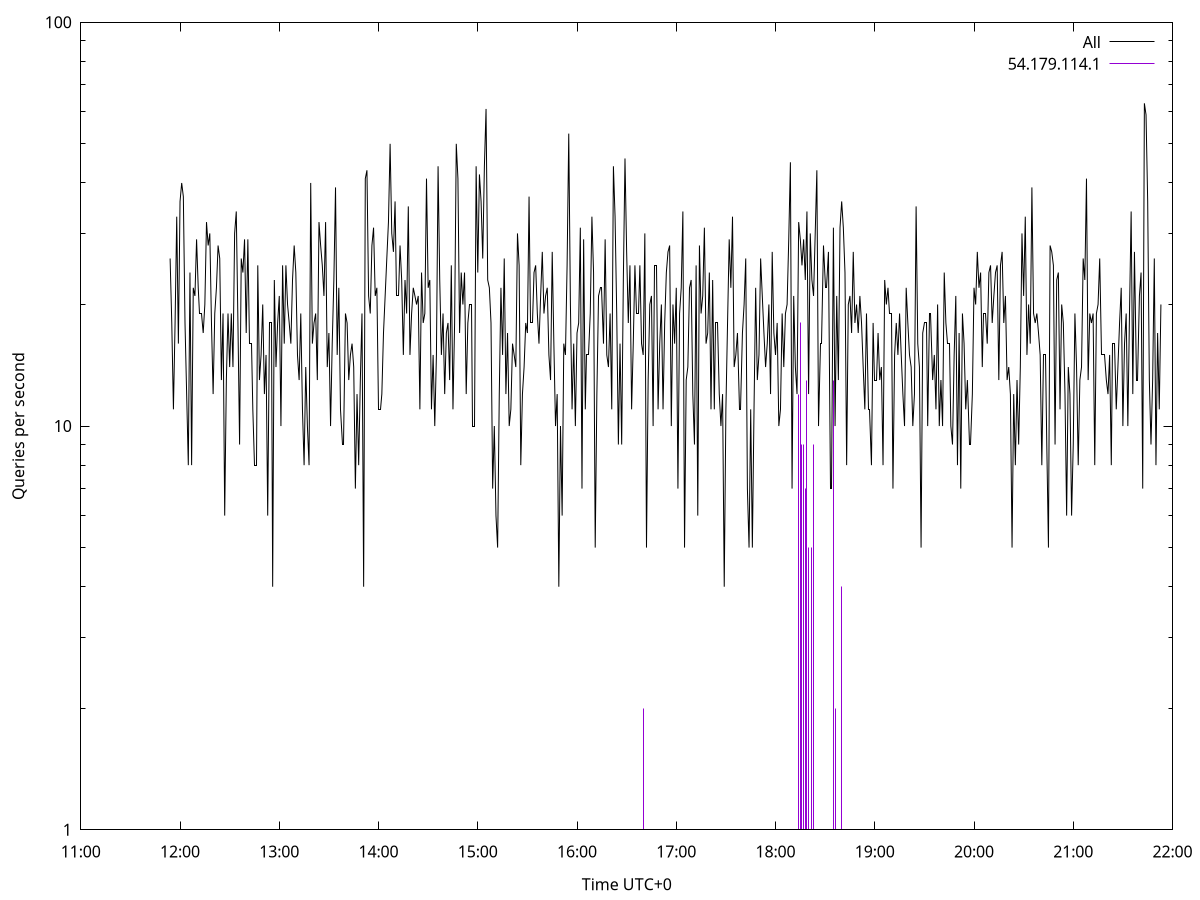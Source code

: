 set terminal pngcairo size 1024,768
set output 'Sun Jan  7 16:11:54 2024.png'
set ylabel 'Queries per second'
set xlabel 'Time UTC+0'
set xdata time
set timefmt "%s"
set log y
plot \
'-' using 1:2 linecolor 0 linetype 2 with lines title 'All', \
'-' using 1:2 linecolor 1 linetype 3 with impulses title "54.179.114.1"
1704618714 26
1704618715 18
1704618716 11
1704618717 18
1704618718 33
1704618719 16
1704618720 36
1704618721 40
1704618722 37
1704618723 18
1704618724 12
1704618725 8
1704618726 24
1704618727 8
1704618728 22
1704618729 21
1704618730 29
1704618731 22
1704618732 19
1704618733 19
1704618734 17
1704618735 20
1704618736 32
1704618737 28
1704618738 30
1704618739 18
1704618740 12
1704618741 19
1704618742 22
1704618743 28
1704618744 26
1704618745 13
1704618746 19
1704618747 6
1704618748 13
1704618749 19
1704618750 14
1704618751 19
1704618752 14
1704618753 30
1704618754 34
1704618755 18
1704618756 9
1704618757 26
1704618758 24
1704618759 29
1704618760 17
1704618761 29
1704618762 16
1704618763 16
1704618764 11
1704618765 8
1704618766 8
1704618767 25
1704618768 13
1704618769 15
1704618770 20
1704618771 12
1704618772 15
1704618773 6
1704618774 18
1704618775 18
1704618776 4
1704618777 23
1704618778 14
1704618779 18
1704618780 21
1704618781 10
1704618782 25
1704618783 16
1704618784 25
1704618785 20
1704618786 18
1704618787 16
1704618788 23
1704618789 28
1704618790 24
1704618791 15
1704618792 13
1704618793 19
1704618794 11
1704618795 8
1704618796 14
1704618797 10
1704618798 8
1704618799 40
1704618800 16
1704618801 18
1704618802 19
1704618803 13
1704618804 32
1704618805 28
1704618806 25
1704618807 21
1704618808 32
1704618809 14
1704618810 17
1704618811 10
1704618812 16
1704618813 23
1704618814 39
1704618815 15
1704618816 22
1704618817 11
1704618818 9
1704618819 9
1704618820 19
1704618821 18
1704618822 13
1704618823 15
1704618824 16
1704618825 14
1704618826 7
1704618827 12
1704618828 8
1704618829 13
1704618830 19
1704618831 4
1704618832 41
1704618833 43
1704618834 21
1704618835 19
1704618836 28
1704618837 31
1704618838 21
1704618839 22
1704618840 11
1704618841 11
1704618842 12
1704618843 17
1704618844 21
1704618845 26
1704618846 32
1704618847 50
1704618848 30
1704618849 27
1704618850 36
1704618851 21
1704618852 21
1704618853 28
1704618854 23
1704618855 15
1704618856 23
1704618857 19
1704618858 35
1704618859 15
1704618860 19
1704618861 22
1704618862 21
1704618863 20
1704618864 21
1704618865 11
1704618866 24
1704618867 18
1704618868 19
1704618869 41
1704618870 22
1704618871 23
1704618872 11
1704618873 15
1704618874 10
1704618875 15
1704618876 44
1704618877 23
1704618878 15
1704618879 19
1704618880 12
1704618881 17
1704618882 18
1704618883 13
1704618884 25
1704618885 11
1704618886 18
1704618887 50
1704618888 41
1704618889 17
1704618890 24
1704618891 20
1704618892 24
1704618893 12
1704618894 18
1704618895 20
1704618896 20
1704618897 10
1704618898 10
1704618899 44
1704618900 24
1704618901 42
1704618902 36
1704618903 26
1704618904 44
1704618905 61
1704618906 23
1704618907 22
1704618908 18
1704618909 7
1704618910 10
1704618911 6
1704618912 5
1704618913 12
1704618914 22
1704618915 15
1704618916 26
1704618917 12
1704618918 17
1704618919 10
1704618920 11
1704618921 16
1704618922 15
1704618923 14
1704618924 30
1704618925 25
1704618926 8
1704618927 12
1704618928 14
1704618929 18
1704618930 17
1704618931 37
1704618932 18
1704618933 18
1704618934 24
1704618935 25
1704618936 19
1704618937 16
1704618938 21
1704618939 27
1704618940 19
1704618941 21
1704618942 22
1704618943 15
1704618944 13
1704618945 27
1704618946 16
1704618947 10
1704618948 12
1704618949 4
1704618950 10
1704618951 6
1704618952 16
1704618953 15
1704618954 25
1704618955 53
1704618956 20
1704618957 11
1704618958 16
1704618959 10
1704618960 17
1704618961 18
1704618962 31
1704618963 7
1704618964 29
1704618965 11
1704618966 15
1704618967 15
1704618968 19
1704618969 33
1704618970 24
1704618971 5
1704618972 12
1704618973 21
1704618974 22
1704618975 22
1704618976 16
1704618977 29
1704618978 15
1704618979 14
1704618980 19
1704618981 11
1704618982 44
1704618983 33
1704618984 19
1704618985 9
1704618986 16
1704618987 9
1704618988 23
1704618989 46
1704618990 27
1704618991 18
1704618992 25
1704618993 11
1704618994 16
1704618995 25
1704618996 19
1704618997 19
1704618998 25
1704618999 16
1704619000 15
1704619001 30
1704619002 5
1704619003 13
1704619004 20
1704619005 21
1704619006 10
1704619007 25
1704619008 25
1704619009 11
1704619010 16
1704619011 20
1704619012 11
1704619013 18
1704619014 24
1704619015 27
1704619016 28
1704619017 10
1704619018 20
1704619019 16
1704619020 22
1704619021 7
1704619022 19
1704619023 22
1704619024 34
1704619025 5
1704619026 13
1704619027 14
1704619028 22
1704619029 23
1704619030 12
1704619031 9
1704619032 25
1704619033 6
1704619034 28
1704619035 19
1704619036 21
1704619037 31
1704619038 16
1704619039 17
1704619040 24
1704619041 11
1704619042 23
1704619043 11
1704619044 18
1704619045 18
1704619046 12
1704619047 10
1704619048 12
1704619049 4
1704619050 11
1704619051 18
1704619052 29
1704619053 22
1704619054 33
1704619055 14
1704619056 15
1704619057 17
1704619058 11
1704619059 11
1704619060 17
1704619061 20
1704619062 26
1704619063 7
1704619064 5
1704619065 11
1704619066 5
1704619067 11
1704619068 22
1704619069 13
1704619070 15
1704619071 26
1704619072 21
1704619073 17
1704619074 14
1704619075 16
1704619076 20
1704619077 12
1704619078 27
1704619079 17
1704619080 15
1704619081 18
1704619082 10
1704619083 11
1704619084 19
1704619085 14
1704619086 19
1704619087 20
1704619088 29
1704619089 45
1704619090 7
1704619091 21
1704619092 14
1704619093 12
1704619094 32
1704619095 29
1704619096 25
1704619097 29
1704619098 23
1704619099 34
1704619100 12
1704619101 30
1704619102 23
1704619103 21
1704619104 30
1704619105 43
1704619106 10
1704619107 16
1704619108 16
1704619109 28
1704619110 22
1704619111 22
1704619112 27
1704619113 7
1704619114 7
1704619115 31
1704619116 10
1704619117 21
1704619118 13
1704619119 31
1704619120 36
1704619121 31
1704619122 24
1704619123 8
1704619124 20
1704619125 21
1704619126 17
1704619127 27
1704619128 18
1704619129 20
1704619130 17
1704619131 21
1704619132 18
1704619133 14
1704619134 11
1704619135 19
1704619136 11
1704619137 11
1704619138 8
1704619139 18
1704619140 13
1704619141 13
1704619142 17
1704619143 13
1704619144 14
1704619145 8
1704619146 23
1704619147 20
1704619148 22
1704619149 19
1704619150 19
1704619151 7
1704619152 15
1704619153 18
1704619154 15
1704619155 19
1704619156 15
1704619157 12
1704619158 10
1704619159 22
1704619160 18
1704619161 15
1704619162 14
1704619163 10
1704619164 12
1704619165 35
1704619166 16
1704619167 14
1704619168 5
1704619169 17
1704619170 18
1704619171 18
1704619172 10
1704619173 19
1704619174 19
1704619175 13
1704619176 15
1704619177 11
1704619178 20
1704619179 10
1704619180 13
1704619181 10
1704619182 24
1704619183 18
1704619184 16
1704619185 16
1704619186 10
1704619187 9
1704619188 15
1704619189 21
1704619190 8
1704619191 17
1704619192 7
1704619193 19
1704619194 16
1704619195 11
1704619196 13
1704619197 9
1704619198 9
1704619199 12
1704619200 22
1704619201 20
1704619202 27
1704619203 22
1704619204 24
1704619205 14
1704619206 19
1704619207 19
1704619208 16
1704619209 24
1704619210 25
1704619211 18
1704619212 21
1704619213 24
1704619214 25
1704619215 13
1704619216 25
1704619217 27
1704619218 18
1704619219 21
1704619220 13
1704619221 14
1704619222 12
1704619223 5
1704619224 12
1704619225 8
1704619226 13
1704619227 9
1704619228 14
1704619229 30
1704619230 21
1704619231 33
1704619232 15
1704619233 20
1704619234 16
1704619235 39
1704619236 19
1704619237 18
1704619238 19
1704619239 17
1704619240 15
1704619241 8
1704619242 15
1704619243 15
1704619244 9
1704619245 5
1704619246 28
1704619247 27
1704619248 25
1704619249 9
1704619250 23
1704619251 24
1704619252 11
1704619253 20
1704619254 18
1704619255 12
1704619256 6
1704619257 14
1704619258 12
1704619259 6
1704619260 9
1704619261 19
1704619262 14
1704619263 8
1704619264 13
1704619265 14
1704619266 26
1704619267 23
1704619268 41
1704619269 13
1704619270 19
1704619271 18
1704619272 19
1704619273 8
1704619274 19
1704619275 20
1704619276 26
1704619277 15
1704619278 15
1704619279 15
1704619280 13
1704619281 12
1704619282 15
1704619283 8
1704619284 16
1704619285 16
1704619286 11
1704619287 14
1704619288 18
1704619289 22
1704619290 10
1704619291 16
1704619292 19
1704619293 10
1704619294 19
1704619295 34
1704619296 12
1704619297 27
1704619298 13
1704619299 13
1704619300 21
1704619301 24
1704619302 7
1704619303 63
1704619304 59
1704619305 36
1704619306 13
1704619307 9
1704619308 13
1704619309 26
1704619310 8
1704619311 17
1704619312 11
1704619313 20

e
1704619000 2
1704619094 12
1704619095 18
1704619096 9
1704619097 9
1704619098 7
1704619099 13
1704619100 5
1704619102 5
1704619103 9
1704619115 13
1704619116 2
1704619120 4

e
